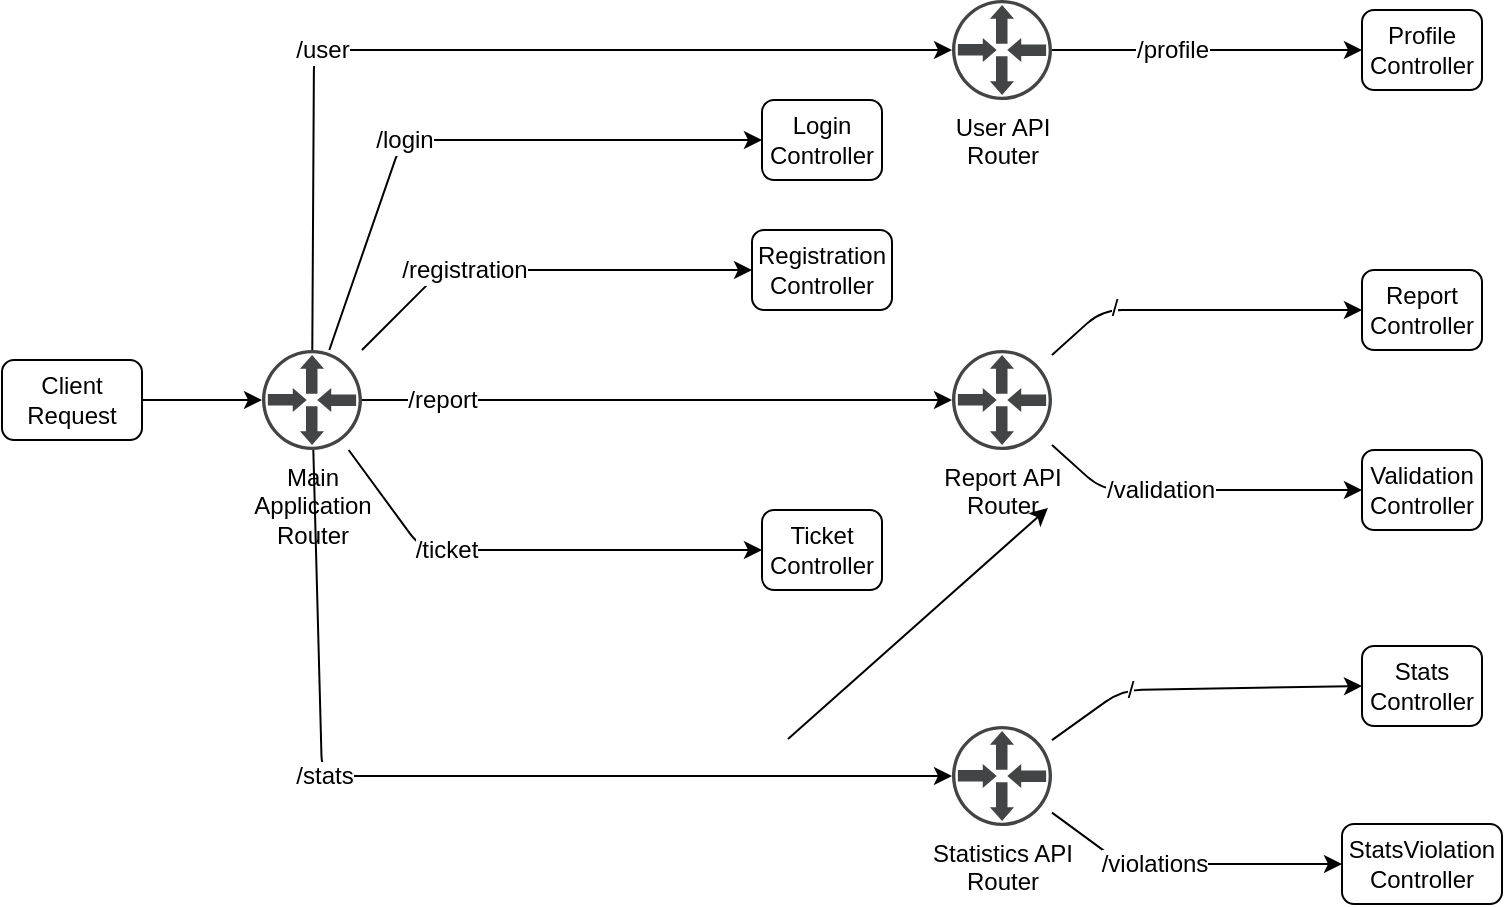 <mxfile version="12.2.7" type="device" pages="1"><diagram id="LvVsBJjJ5I5YkLwb_QD9" name="Page-1"><mxGraphModel dx="1274" dy="913" grid="1" gridSize="10" guides="1" tooltips="1" connect="1" arrows="1" fold="1" page="1" pageScale="1" pageWidth="1169" pageHeight="827" math="0" shadow="0"><root><mxCell id="0"/><mxCell id="1" parent="0"/><mxCell id="8krogMNjE_v1CoTnB0We-1" value="Client Request" style="rounded=1;whiteSpace=wrap;html=1;" vertex="1" parent="1"><mxGeometry x="20" y="205" width="70" height="40" as="geometry"/></mxCell><mxCell id="8krogMNjE_v1CoTnB0We-2" value="" style="endArrow=classic;html=1;exitX=1;exitY=0.5;exitDx=0;exitDy=0;" edge="1" parent="1" source="8krogMNjE_v1CoTnB0We-1" target="8krogMNjE_v1CoTnB0We-3"><mxGeometry width="50" height="50" relative="1" as="geometry"><mxPoint x="10" y="510" as="sourcePoint"/><mxPoint x="160" y="413" as="targetPoint"/></mxGeometry></mxCell><mxCell id="8krogMNjE_v1CoTnB0We-3" value="Main&lt;br&gt;Application&lt;br&gt;Router" style="pointerEvents=1;shadow=0;dashed=0;html=1;strokeColor=none;fillColor=#434445;aspect=fixed;labelPosition=center;verticalLabelPosition=bottom;verticalAlign=top;align=center;outlineConnect=0;shape=mxgraph.vvd.physical_upstream_router;" vertex="1" parent="1"><mxGeometry x="150" y="200" width="50" height="50" as="geometry"/></mxCell><mxCell id="8krogMNjE_v1CoTnB0We-4" value="" style="endArrow=classic;html=1;" edge="1" parent="1" source="8krogMNjE_v1CoTnB0We-3" target="8krogMNjE_v1CoTnB0We-5"><mxGeometry width="50" height="50" relative="1" as="geometry"><mxPoint x="10" y="550" as="sourcePoint"/><mxPoint x="220" y="54" as="targetPoint"/><Array as="points"><mxPoint x="176" y="50"/></Array></mxGeometry></mxCell><mxCell id="8krogMNjE_v1CoTnB0We-17" value="/user" style="text;html=1;resizable=0;points=[];align=center;verticalAlign=middle;labelBackgroundColor=#ffffff;" vertex="1" connectable="0" parent="8krogMNjE_v1CoTnB0We-4"><mxGeometry x="-0.254" y="2" relative="1" as="geometry"><mxPoint x="-21" y="2" as="offset"/></mxGeometry></mxCell><mxCell id="8krogMNjE_v1CoTnB0We-5" value="User API&lt;br&gt;Router" style="pointerEvents=1;shadow=0;dashed=0;html=1;strokeColor=none;fillColor=#434445;aspect=fixed;labelPosition=center;verticalLabelPosition=bottom;verticalAlign=top;align=center;outlineConnect=0;shape=mxgraph.vvd.physical_upstream_router;" vertex="1" parent="1"><mxGeometry x="495" y="25" width="50" height="50" as="geometry"/></mxCell><mxCell id="8krogMNjE_v1CoTnB0We-13" value="Profile&lt;br&gt;Controller" style="rounded=1;whiteSpace=wrap;html=1;" vertex="1" parent="1"><mxGeometry x="700" y="30" width="60" height="40" as="geometry"/></mxCell><mxCell id="8krogMNjE_v1CoTnB0We-19" value="" style="endArrow=classic;html=1;entryX=0;entryY=0.5;entryDx=0;entryDy=0;" edge="1" parent="1" source="8krogMNjE_v1CoTnB0We-5" target="8krogMNjE_v1CoTnB0We-13"><mxGeometry width="50" height="50" relative="1" as="geometry"><mxPoint x="90" y="550" as="sourcePoint"/><mxPoint x="140" y="500" as="targetPoint"/></mxGeometry></mxCell><mxCell id="8krogMNjE_v1CoTnB0We-20" value="/profile" style="text;html=1;resizable=0;points=[];align=center;verticalAlign=middle;labelBackgroundColor=#ffffff;" vertex="1" connectable="0" parent="8krogMNjE_v1CoTnB0We-19"><mxGeometry x="-0.31" y="-1" relative="1" as="geometry"><mxPoint x="6" y="-1" as="offset"/></mxGeometry></mxCell><mxCell id="8krogMNjE_v1CoTnB0We-21" value="" style="endArrow=classic;html=1;entryX=0;entryY=0.5;entryDx=0;entryDy=0;" edge="1" parent="1" source="8krogMNjE_v1CoTnB0We-3" target="8krogMNjE_v1CoTnB0We-24"><mxGeometry width="50" height="50" relative="1" as="geometry"><mxPoint x="184.86" y="482" as="sourcePoint"/><mxPoint x="220" y="149" as="targetPoint"/><Array as="points"><mxPoint x="220" y="95"/></Array></mxGeometry></mxCell><mxCell id="8krogMNjE_v1CoTnB0We-22" value="/login" style="text;html=1;resizable=0;points=[];align=center;verticalAlign=middle;labelBackgroundColor=#ffffff;" vertex="1" connectable="0" parent="8krogMNjE_v1CoTnB0We-21"><mxGeometry x="-0.254" y="2" relative="1" as="geometry"><mxPoint x="3" y="-2" as="offset"/></mxGeometry></mxCell><mxCell id="8krogMNjE_v1CoTnB0We-24" value="Login&lt;br&gt;Controller" style="rounded=1;whiteSpace=wrap;html=1;" vertex="1" parent="1"><mxGeometry x="400" y="75" width="60" height="40" as="geometry"/></mxCell><mxCell id="8krogMNjE_v1CoTnB0We-27" value="" style="endArrow=classic;html=1;" edge="1" parent="1" source="8krogMNjE_v1CoTnB0We-3" target="8krogMNjE_v1CoTnB0We-30"><mxGeometry width="50" height="50" relative="1" as="geometry"><mxPoint x="316.271" y="542" as="sourcePoint"/><mxPoint x="360" y="209" as="targetPoint"/><Array as="points"><mxPoint x="240" y="160"/></Array></mxGeometry></mxCell><mxCell id="8krogMNjE_v1CoTnB0We-28" value="/registration" style="text;html=1;resizable=0;points=[];align=center;verticalAlign=middle;labelBackgroundColor=#ffffff;" vertex="1" connectable="0" parent="8krogMNjE_v1CoTnB0We-27"><mxGeometry x="-0.254" y="2" relative="1" as="geometry"><mxPoint x="-12" y="2" as="offset"/></mxGeometry></mxCell><mxCell id="8krogMNjE_v1CoTnB0We-30" value="Registration&lt;br&gt;Controller" style="rounded=1;whiteSpace=wrap;html=1;" vertex="1" parent="1"><mxGeometry x="395" y="140" width="70" height="40" as="geometry"/></mxCell><mxCell id="8krogMNjE_v1CoTnB0We-33" value="" style="endArrow=classic;html=1;" edge="1" parent="1" target="8krogMNjE_v1CoTnB0We-36" source="8krogMNjE_v1CoTnB0We-3"><mxGeometry width="50" height="50" relative="1" as="geometry"><mxPoint x="379.847" y="457" as="sourcePoint"/><mxPoint x="430" y="281.429" as="targetPoint"/><Array as="points"><mxPoint x="290" y="225"/></Array></mxGeometry></mxCell><mxCell id="8krogMNjE_v1CoTnB0We-34" value="/report" style="text;html=1;resizable=0;points=[];align=center;verticalAlign=middle;labelBackgroundColor=#ffffff;" vertex="1" connectable="0" parent="8krogMNjE_v1CoTnB0We-33"><mxGeometry x="-0.254" y="2" relative="1" as="geometry"><mxPoint x="-70.5" y="2" as="offset"/></mxGeometry></mxCell><mxCell id="8krogMNjE_v1CoTnB0We-36" value="Report&amp;nbsp;API&lt;br&gt;Router" style="pointerEvents=1;shadow=0;dashed=0;html=1;strokeColor=none;fillColor=#434445;aspect=fixed;labelPosition=center;verticalLabelPosition=bottom;verticalAlign=top;align=center;outlineConnect=0;shape=mxgraph.vvd.physical_upstream_router;" vertex="1" parent="1"><mxGeometry x="495" y="200" width="50" height="50" as="geometry"/></mxCell><mxCell id="8krogMNjE_v1CoTnB0We-37" value="Validation&lt;br&gt;Controller" style="rounded=1;whiteSpace=wrap;html=1;" vertex="1" parent="1"><mxGeometry x="700" y="250" width="60" height="40" as="geometry"/></mxCell><mxCell id="8krogMNjE_v1CoTnB0We-38" value="" style="endArrow=classic;html=1;entryX=0;entryY=0.5;entryDx=0;entryDy=0;" edge="1" parent="1" source="8krogMNjE_v1CoTnB0We-36" target="8krogMNjE_v1CoTnB0We-37"><mxGeometry width="50" height="50" relative="1" as="geometry"><mxPoint x="430" y="169.5" as="sourcePoint"/><mxPoint x="500" y="169.5" as="targetPoint"/><Array as="points"><mxPoint x="570" y="270"/></Array></mxGeometry></mxCell><mxCell id="8krogMNjE_v1CoTnB0We-39" value="/validation" style="text;html=1;resizable=0;points=[];align=center;verticalAlign=middle;labelBackgroundColor=#ffffff;" vertex="1" connectable="0" parent="8krogMNjE_v1CoTnB0We-38"><mxGeometry x="-0.31" y="-1" relative="1" as="geometry"><mxPoint x="6" y="-1" as="offset"/></mxGeometry></mxCell><mxCell id="8krogMNjE_v1CoTnB0We-44" value="Report&lt;br&gt;Controller" style="rounded=1;whiteSpace=wrap;html=1;" vertex="1" parent="1"><mxGeometry x="700" y="160" width="60" height="40" as="geometry"/></mxCell><mxCell id="8krogMNjE_v1CoTnB0We-45" value="" style="endArrow=classic;html=1;entryX=0;entryY=0.5;entryDx=0;entryDy=0;" edge="1" parent="1" source="8krogMNjE_v1CoTnB0We-36" target="8krogMNjE_v1CoTnB0We-44"><mxGeometry width="50" height="50" relative="1" as="geometry"><mxPoint x="380" y="215.0" as="sourcePoint"/><mxPoint x="510" y="99.5" as="targetPoint"/><Array as="points"><mxPoint x="570" y="180"/></Array></mxGeometry></mxCell><mxCell id="8krogMNjE_v1CoTnB0We-46" value="/" style="text;html=1;resizable=0;points=[];align=center;verticalAlign=middle;labelBackgroundColor=#ffffff;" vertex="1" connectable="0" parent="8krogMNjE_v1CoTnB0We-45"><mxGeometry x="-0.31" y="-1" relative="1" as="geometry"><mxPoint x="-17" y="-2" as="offset"/></mxGeometry></mxCell><mxCell id="8krogMNjE_v1CoTnB0We-47" value="" style="endArrow=classic;html=1;entryX=0;entryY=0.5;entryDx=0;entryDy=0;" edge="1" parent="1" target="8krogMNjE_v1CoTnB0We-53" source="8krogMNjE_v1CoTnB0We-3"><mxGeometry width="50" height="50" relative="1" as="geometry"><mxPoint x="235.172" y="496.5" as="sourcePoint"/><mxPoint x="363" y="395.5" as="targetPoint"/><Array as="points"><mxPoint x="230" y="300"/></Array></mxGeometry></mxCell><mxCell id="8krogMNjE_v1CoTnB0We-48" value="/ticket" style="text;html=1;resizable=0;points=[];align=center;verticalAlign=middle;labelBackgroundColor=#ffffff;" vertex="1" connectable="0" parent="8krogMNjE_v1CoTnB0We-47"><mxGeometry x="-0.254" y="2" relative="1" as="geometry"><mxPoint x="-13" y="2" as="offset"/></mxGeometry></mxCell><mxCell id="8krogMNjE_v1CoTnB0We-51" value="" style="endArrow=classic;html=1;entryX=0;entryY=0.5;entryDx=0;entryDy=0;" edge="1" parent="1" target="8krogMNjE_v1CoTnB0We-50"><mxGeometry width="50" height="50" relative="1" as="geometry"><mxPoint x="413" y="394.5" as="sourcePoint"/><mxPoint x="543" y="279" as="targetPoint"/></mxGeometry></mxCell><mxCell id="8krogMNjE_v1CoTnB0We-53" value="Ticket&lt;br&gt;Controller" style="rounded=1;whiteSpace=wrap;html=1;" vertex="1" parent="1"><mxGeometry x="400" y="280" width="60" height="40" as="geometry"/></mxCell><mxCell id="8krogMNjE_v1CoTnB0We-54" value="" style="endArrow=classic;html=1;" edge="1" parent="1" target="8krogMNjE_v1CoTnB0We-60" source="8krogMNjE_v1CoTnB0We-3"><mxGeometry width="50" height="50" relative="1" as="geometry"><mxPoint x="220" y="417.994" as="sourcePoint"/><mxPoint x="350" y="453" as="targetPoint"/><Array as="points"><mxPoint x="180" y="413"/></Array></mxGeometry></mxCell><mxCell id="8krogMNjE_v1CoTnB0We-55" value="/stats" style="text;html=1;resizable=0;points=[];align=center;verticalAlign=middle;labelBackgroundColor=#ffffff;" vertex="1" connectable="0" parent="8krogMNjE_v1CoTnB0We-54"><mxGeometry x="-0.254" y="2" relative="1" as="geometry"><mxPoint x="-15" y="2" as="offset"/></mxGeometry></mxCell><mxCell id="8krogMNjE_v1CoTnB0We-60" value="Statistics API&lt;br&gt;Router" style="pointerEvents=1;shadow=0;dashed=0;html=1;strokeColor=none;fillColor=#434445;aspect=fixed;labelPosition=center;verticalLabelPosition=bottom;verticalAlign=top;align=center;outlineConnect=0;shape=mxgraph.vvd.physical_upstream_router;" vertex="1" parent="1"><mxGeometry x="495" y="388" width="50" height="50" as="geometry"/></mxCell><mxCell id="8krogMNjE_v1CoTnB0We-61" value="StatsViolation&lt;br&gt;Controller" style="rounded=1;whiteSpace=wrap;html=1;" vertex="1" parent="1"><mxGeometry x="690" y="437" width="80" height="40" as="geometry"/></mxCell><mxCell id="8krogMNjE_v1CoTnB0We-62" value="" style="endArrow=classic;html=1;entryX=0;entryY=0.5;entryDx=0;entryDy=0;" edge="1" parent="1" source="8krogMNjE_v1CoTnB0We-60" target="8krogMNjE_v1CoTnB0We-61"><mxGeometry width="50" height="50" relative="1" as="geometry"><mxPoint x="415" y="429.5" as="sourcePoint"/><mxPoint x="485" y="429.5" as="targetPoint"/><Array as="points"><mxPoint x="580" y="457"/></Array></mxGeometry></mxCell><mxCell id="8krogMNjE_v1CoTnB0We-63" value="/violations" style="text;html=1;resizable=0;points=[];align=center;verticalAlign=middle;labelBackgroundColor=#ffffff;" vertex="1" connectable="0" parent="8krogMNjE_v1CoTnB0We-62"><mxGeometry x="-0.31" y="-1" relative="1" as="geometry"><mxPoint x="6" y="-1" as="offset"/></mxGeometry></mxCell><mxCell id="8krogMNjE_v1CoTnB0We-64" value="Stats&lt;br&gt;Controller" style="rounded=1;whiteSpace=wrap;html=1;" vertex="1" parent="1"><mxGeometry x="700" y="348" width="60" height="40" as="geometry"/></mxCell><mxCell id="8krogMNjE_v1CoTnB0We-65" value="" style="endArrow=classic;html=1;entryX=0;entryY=0.5;entryDx=0;entryDy=0;" edge="1" parent="1" source="8krogMNjE_v1CoTnB0We-60" target="8krogMNjE_v1CoTnB0We-64"><mxGeometry width="50" height="50" relative="1" as="geometry"><mxPoint x="365" y="475.0" as="sourcePoint"/><mxPoint x="495" y="359.5" as="targetPoint"/><Array as="points"><mxPoint x="580" y="370"/></Array></mxGeometry></mxCell><mxCell id="8krogMNjE_v1CoTnB0We-66" value="/" style="text;html=1;resizable=0;points=[];align=center;verticalAlign=middle;labelBackgroundColor=#ffffff;" vertex="1" connectable="0" parent="8krogMNjE_v1CoTnB0We-65"><mxGeometry x="-0.31" y="-1" relative="1" as="geometry"><mxPoint x="-10" y="-1.5" as="offset"/></mxGeometry></mxCell></root></mxGraphModel></diagram></mxfile>